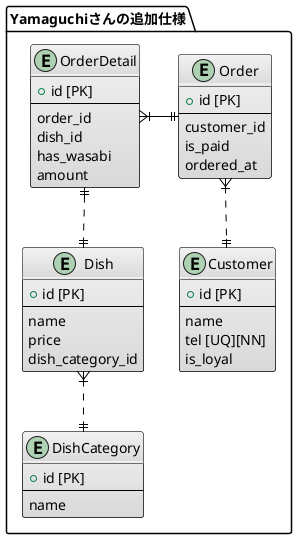 @startuml


!define METAL #F2F2F2-D9D9D9

skinparam class {
    BackgroundColor METAL
    BorderColor Black
    ArrowColor Black
}

package "Yamaguchiさんの追加仕様" as problem01 {
    entity "Customer" as customer {
        + id [PK]
        --
          name
          tel [UQ][NN]
          is_loyal
    }

    entity "Order" as order {
        + id [PK]
        --
         customer_id
         is_paid
         ordered_at
    }

    entity "OrderDetail" as order_detail {
        + id [PK]
        --
          order_id
          dish_id
          has_wasabi
          amount
    }

    entity "Dish" as dish {
        + id [PK]
        --
        name
        price
        dish_category_id
    }

    entity "DishCategory" as dish_category {
        + id [PK]
        --
        name
    }
}

order }|..|| customer
order ||-le-|{ order_detail
order_detail ||..|| dish
dish }|..||dish_category

@enduml